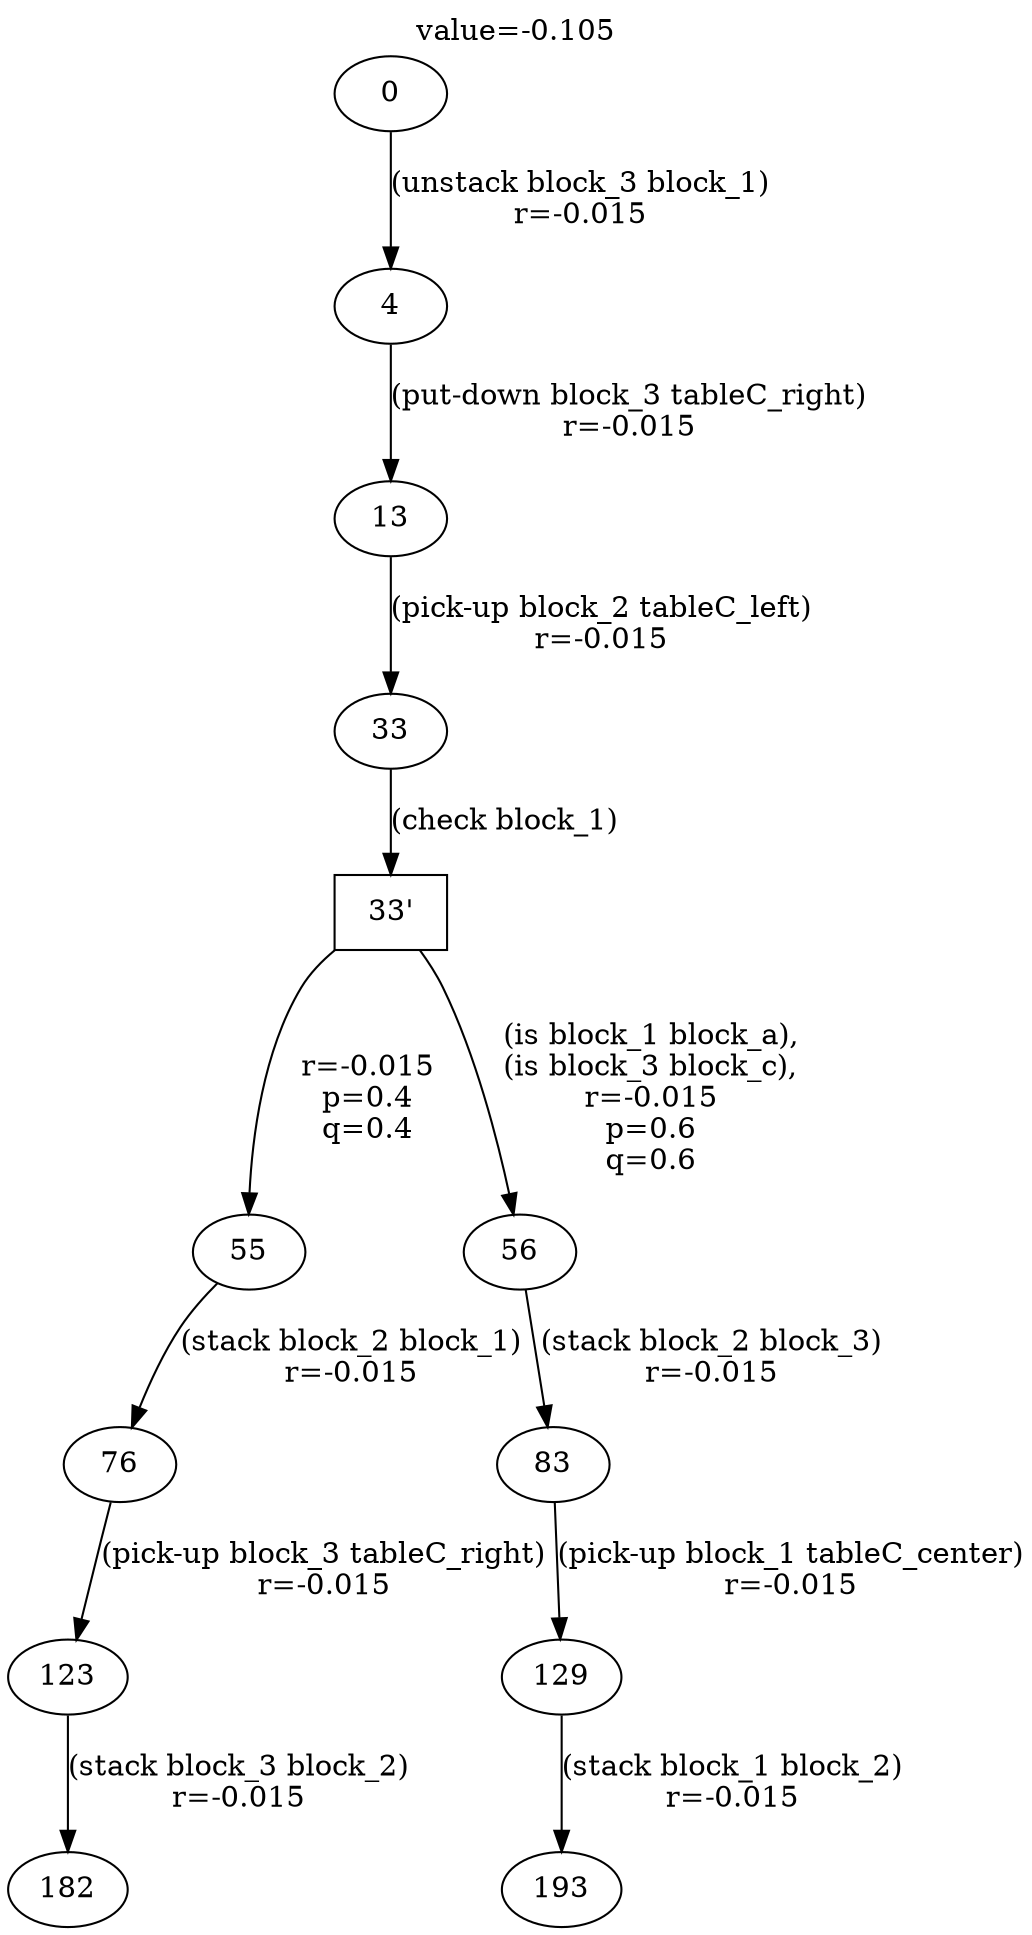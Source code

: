 digraph g{
label="value=-0.105"
labelloc=top
0->4 [ label="(unstack block_3 block_1)
r=-0.015" ];
4->13 [ label="(put-down block_3 tableC_right)
r=-0.015" ];
13->33 [ label="(pick-up block_2 tableC_left)
r=-0.015" ];
"33'" [ shape=box ] ;
33->"33'" [ label="(check block_1)" ];
"33'"->55 [ label="
r=-0.015
p=0.4
q=0.4" ];
55->76 [ label="(stack block_2 block_1)
r=-0.015" ];
76->123 [ label="(pick-up block_3 tableC_right)
r=-0.015" ];
123->182 [ label="(stack block_3 block_2)
r=-0.015" ];
"33'"->56 [ label="
(is block_1 block_a),
(is block_3 block_c),
r=-0.015
p=0.6
q=0.6" ];
56->83 [ label="(stack block_2 block_3)
r=-0.015" ];
83->129 [ label="(pick-up block_1 tableC_center)
r=-0.015" ];
129->193 [ label="(stack block_1 block_2)
r=-0.015" ];
}
